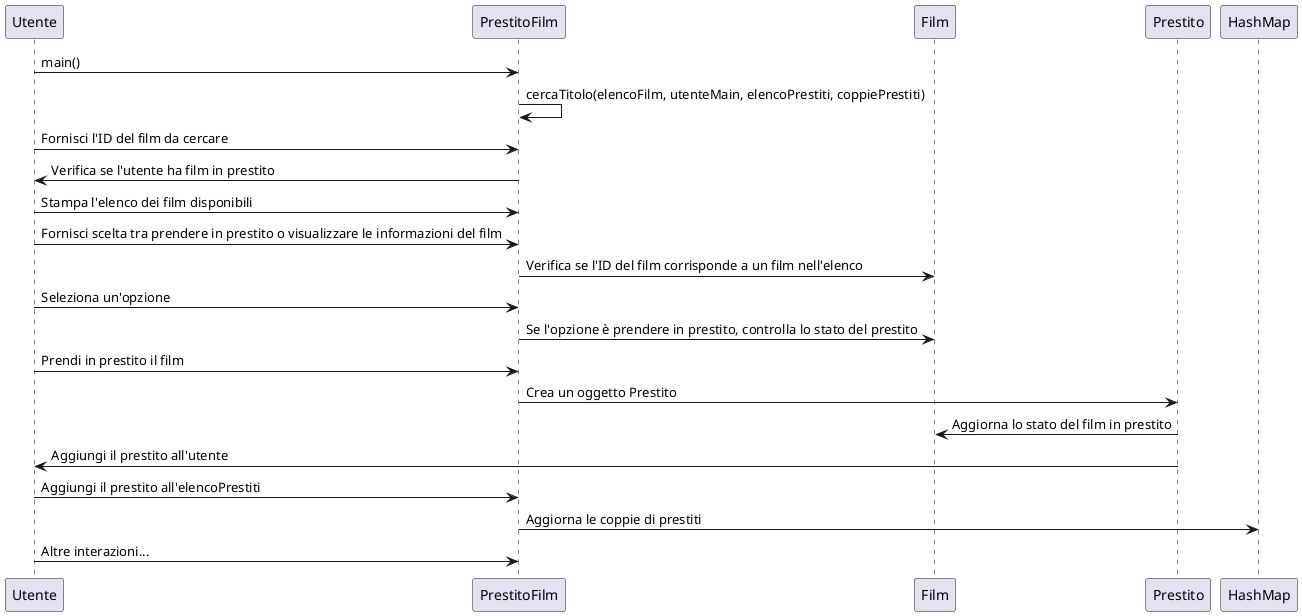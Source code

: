 @startuml cercaTitolo

Utente->PrestitoFilm: main()
PrestitoFilm->PrestitoFilm: cercaTitolo(elencoFilm, utenteMain, elencoPrestiti, coppiePrestiti)
Utente->PrestitoFilm: Fornisci l'ID del film da cercare
PrestitoFilm->Utente: Verifica se l'utente ha film in prestito
Utente->PrestitoFilm: Stampa l'elenco dei film disponibili
Utente->PrestitoFilm: Fornisci scelta tra prendere in prestito o visualizzare le informazioni del film
PrestitoFilm->Film: Verifica se l'ID del film corrisponde a un film nell'elenco
Utente->PrestitoFilm: Seleziona un'opzione
PrestitoFilm->Film: Se l'opzione è prendere in prestito, controlla lo stato del prestito
Utente->PrestitoFilm: Prendi in prestito il film
PrestitoFilm->Prestito: Crea un oggetto Prestito
Prestito->Film: Aggiorna lo stato del film in prestito
Prestito->Utente: Aggiungi il prestito all'utente
Utente->PrestitoFilm: Aggiungi il prestito all'elencoPrestiti
PrestitoFilm->HashMap: Aggiorna le coppie di prestiti
Utente->PrestitoFilm: Altre interazioni...

@enduml